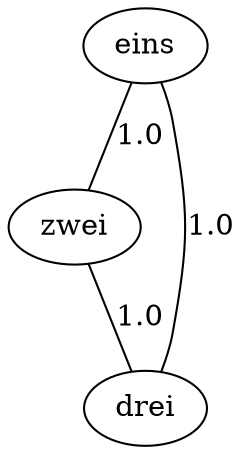 graph G {
  1 [ label="eins" ];
  2 [ label="zwei" ];
  3 [ label="drei" ];
  1 -- 2 [ label="1.0" ];
  2 -- 3 [ label="1.0" ];
  1 -- 3 [ label="1.0" ];
}
